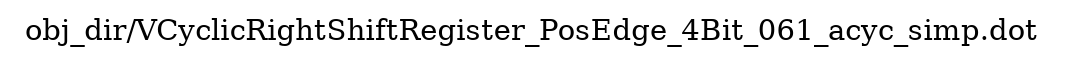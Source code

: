 digraph v3graph {
	graph	[label="obj_dir/VCyclicRightShiftRegister_PosEdge_4Bit_061_acyc_simp.dot",
		 labelloc=t, labeljust=l,
		 //size="7.5,10",
		 rankdir=TB];
}
